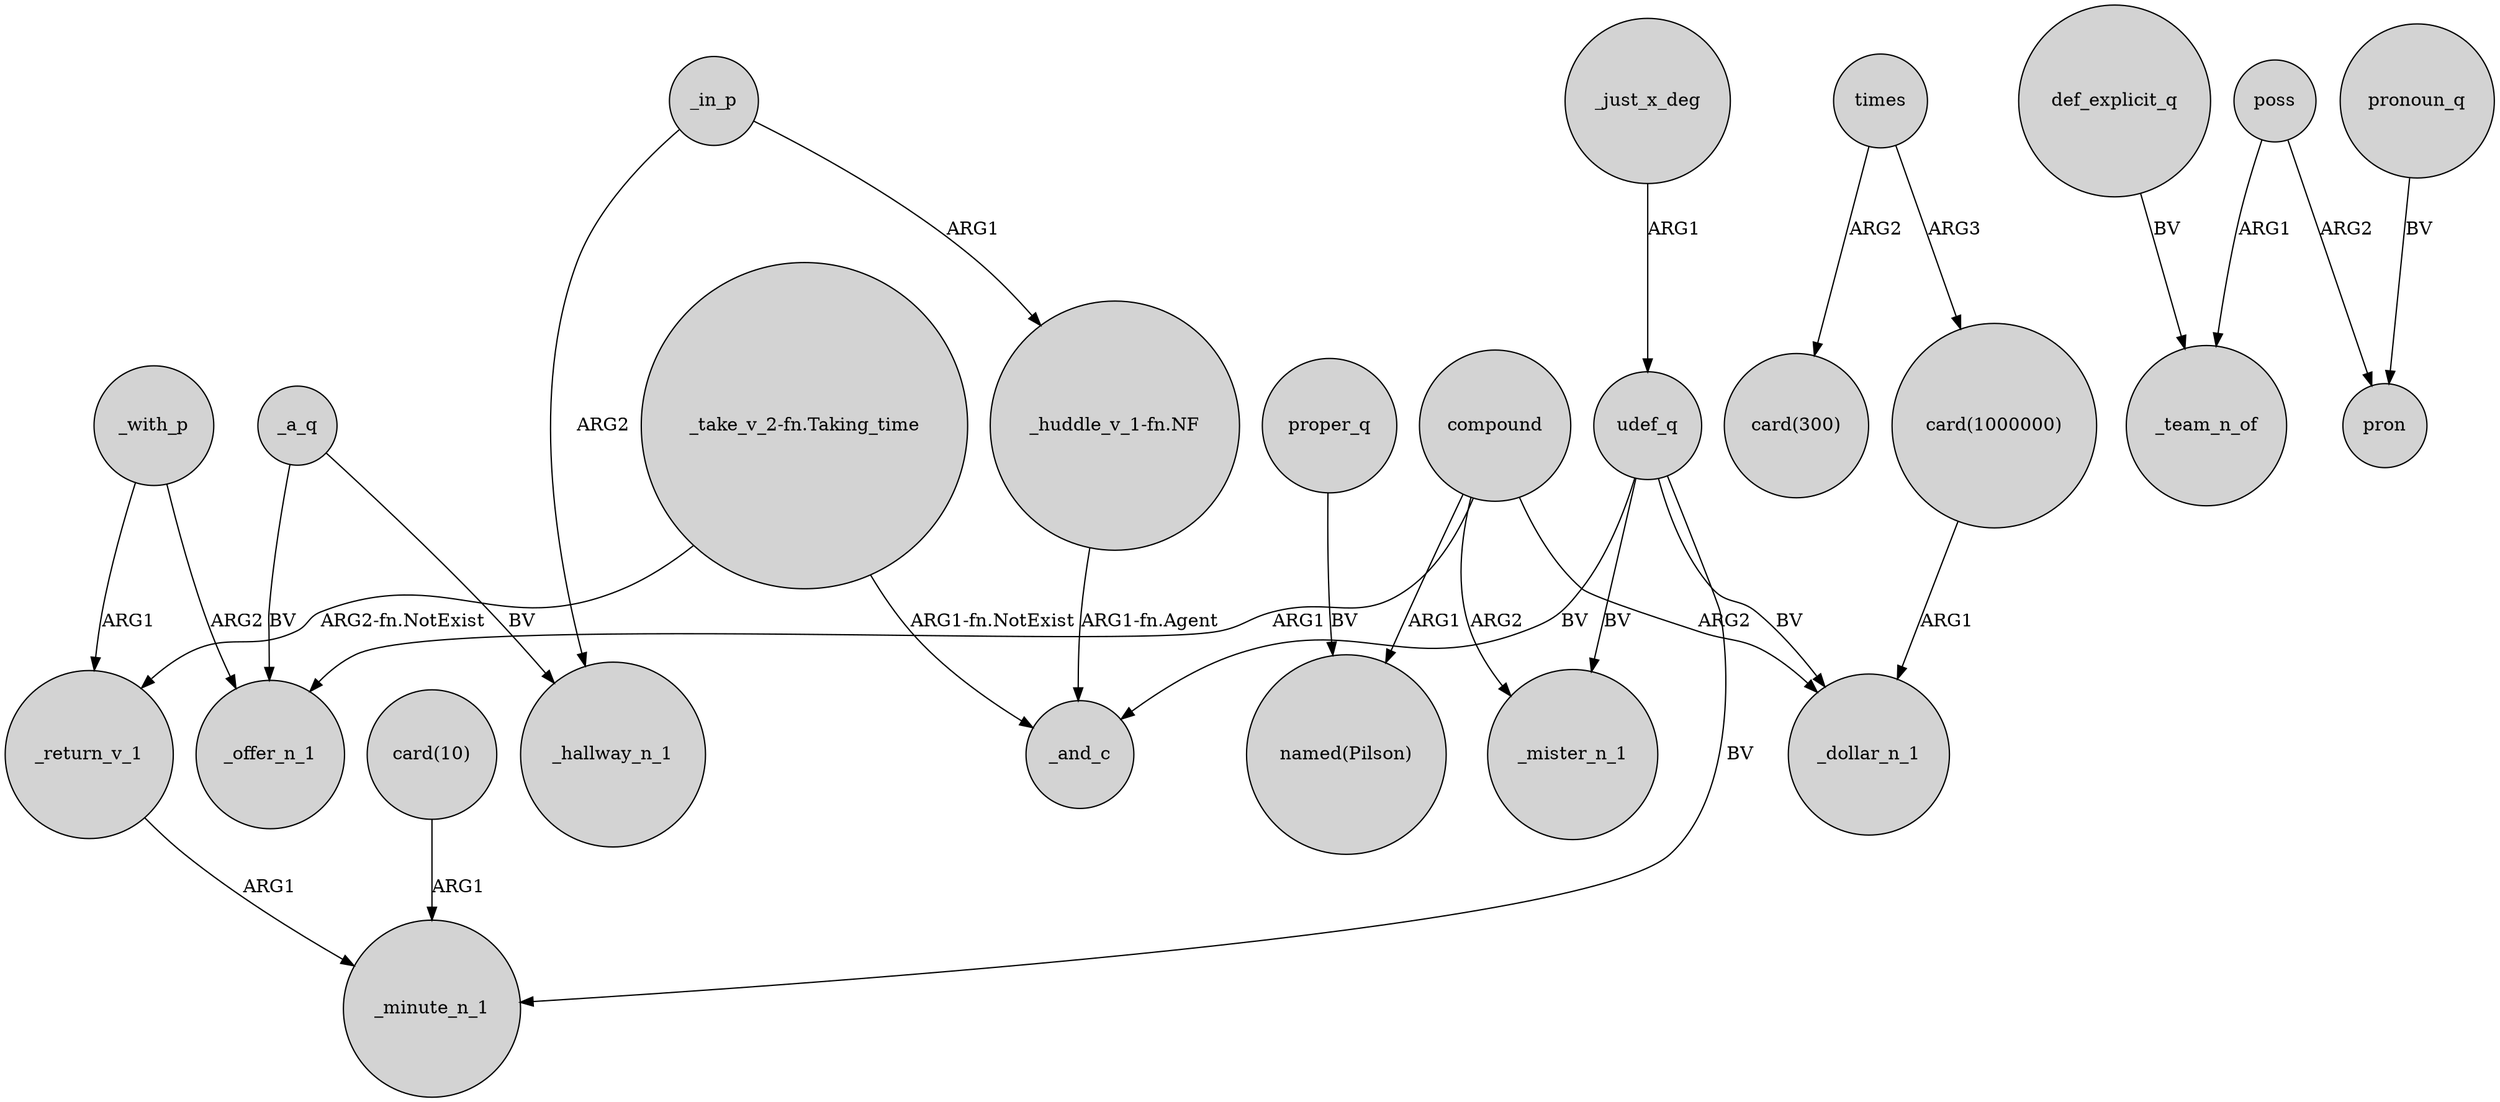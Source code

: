 digraph {
	node [shape=circle style=filled]
	"card(1000000)" -> _dollar_n_1 [label=ARG1]
	_just_x_deg -> udef_q [label=ARG1]
	_with_p -> _offer_n_1 [label=ARG2]
	def_explicit_q -> _team_n_of [label=BV]
	poss -> pron [label=ARG2]
	"_take_v_2-fn.Taking_time" -> _and_c [label="ARG1-fn.NotExist"]
	_a_q -> _offer_n_1 [label=BV]
	_a_q -> _hallway_n_1 [label=BV]
	compound -> _mister_n_1 [label=ARG2]
	"_huddle_v_1-fn.NF" -> _and_c [label="ARG1-fn.Agent"]
	udef_q -> _mister_n_1 [label=BV]
	_return_v_1 -> _minute_n_1 [label=ARG1]
	poss -> _team_n_of [label=ARG1]
	times -> "card(300)" [label=ARG2]
	pronoun_q -> pron [label=BV]
	compound -> "named(Pilson)" [label=ARG1]
	"_take_v_2-fn.Taking_time" -> _return_v_1 [label="ARG2-fn.NotExist"]
	times -> "card(1000000)" [label=ARG3]
	_in_p -> "_huddle_v_1-fn.NF" [label=ARG1]
	proper_q -> "named(Pilson)" [label=BV]
	udef_q -> _dollar_n_1 [label=BV]
	_with_p -> _return_v_1 [label=ARG1]
	compound -> _dollar_n_1 [label=ARG2]
	udef_q -> _and_c [label=BV]
	_in_p -> _hallway_n_1 [label=ARG2]
	"card(10)" -> _minute_n_1 [label=ARG1]
	compound -> _offer_n_1 [label=ARG1]
	udef_q -> _minute_n_1 [label=BV]
}
